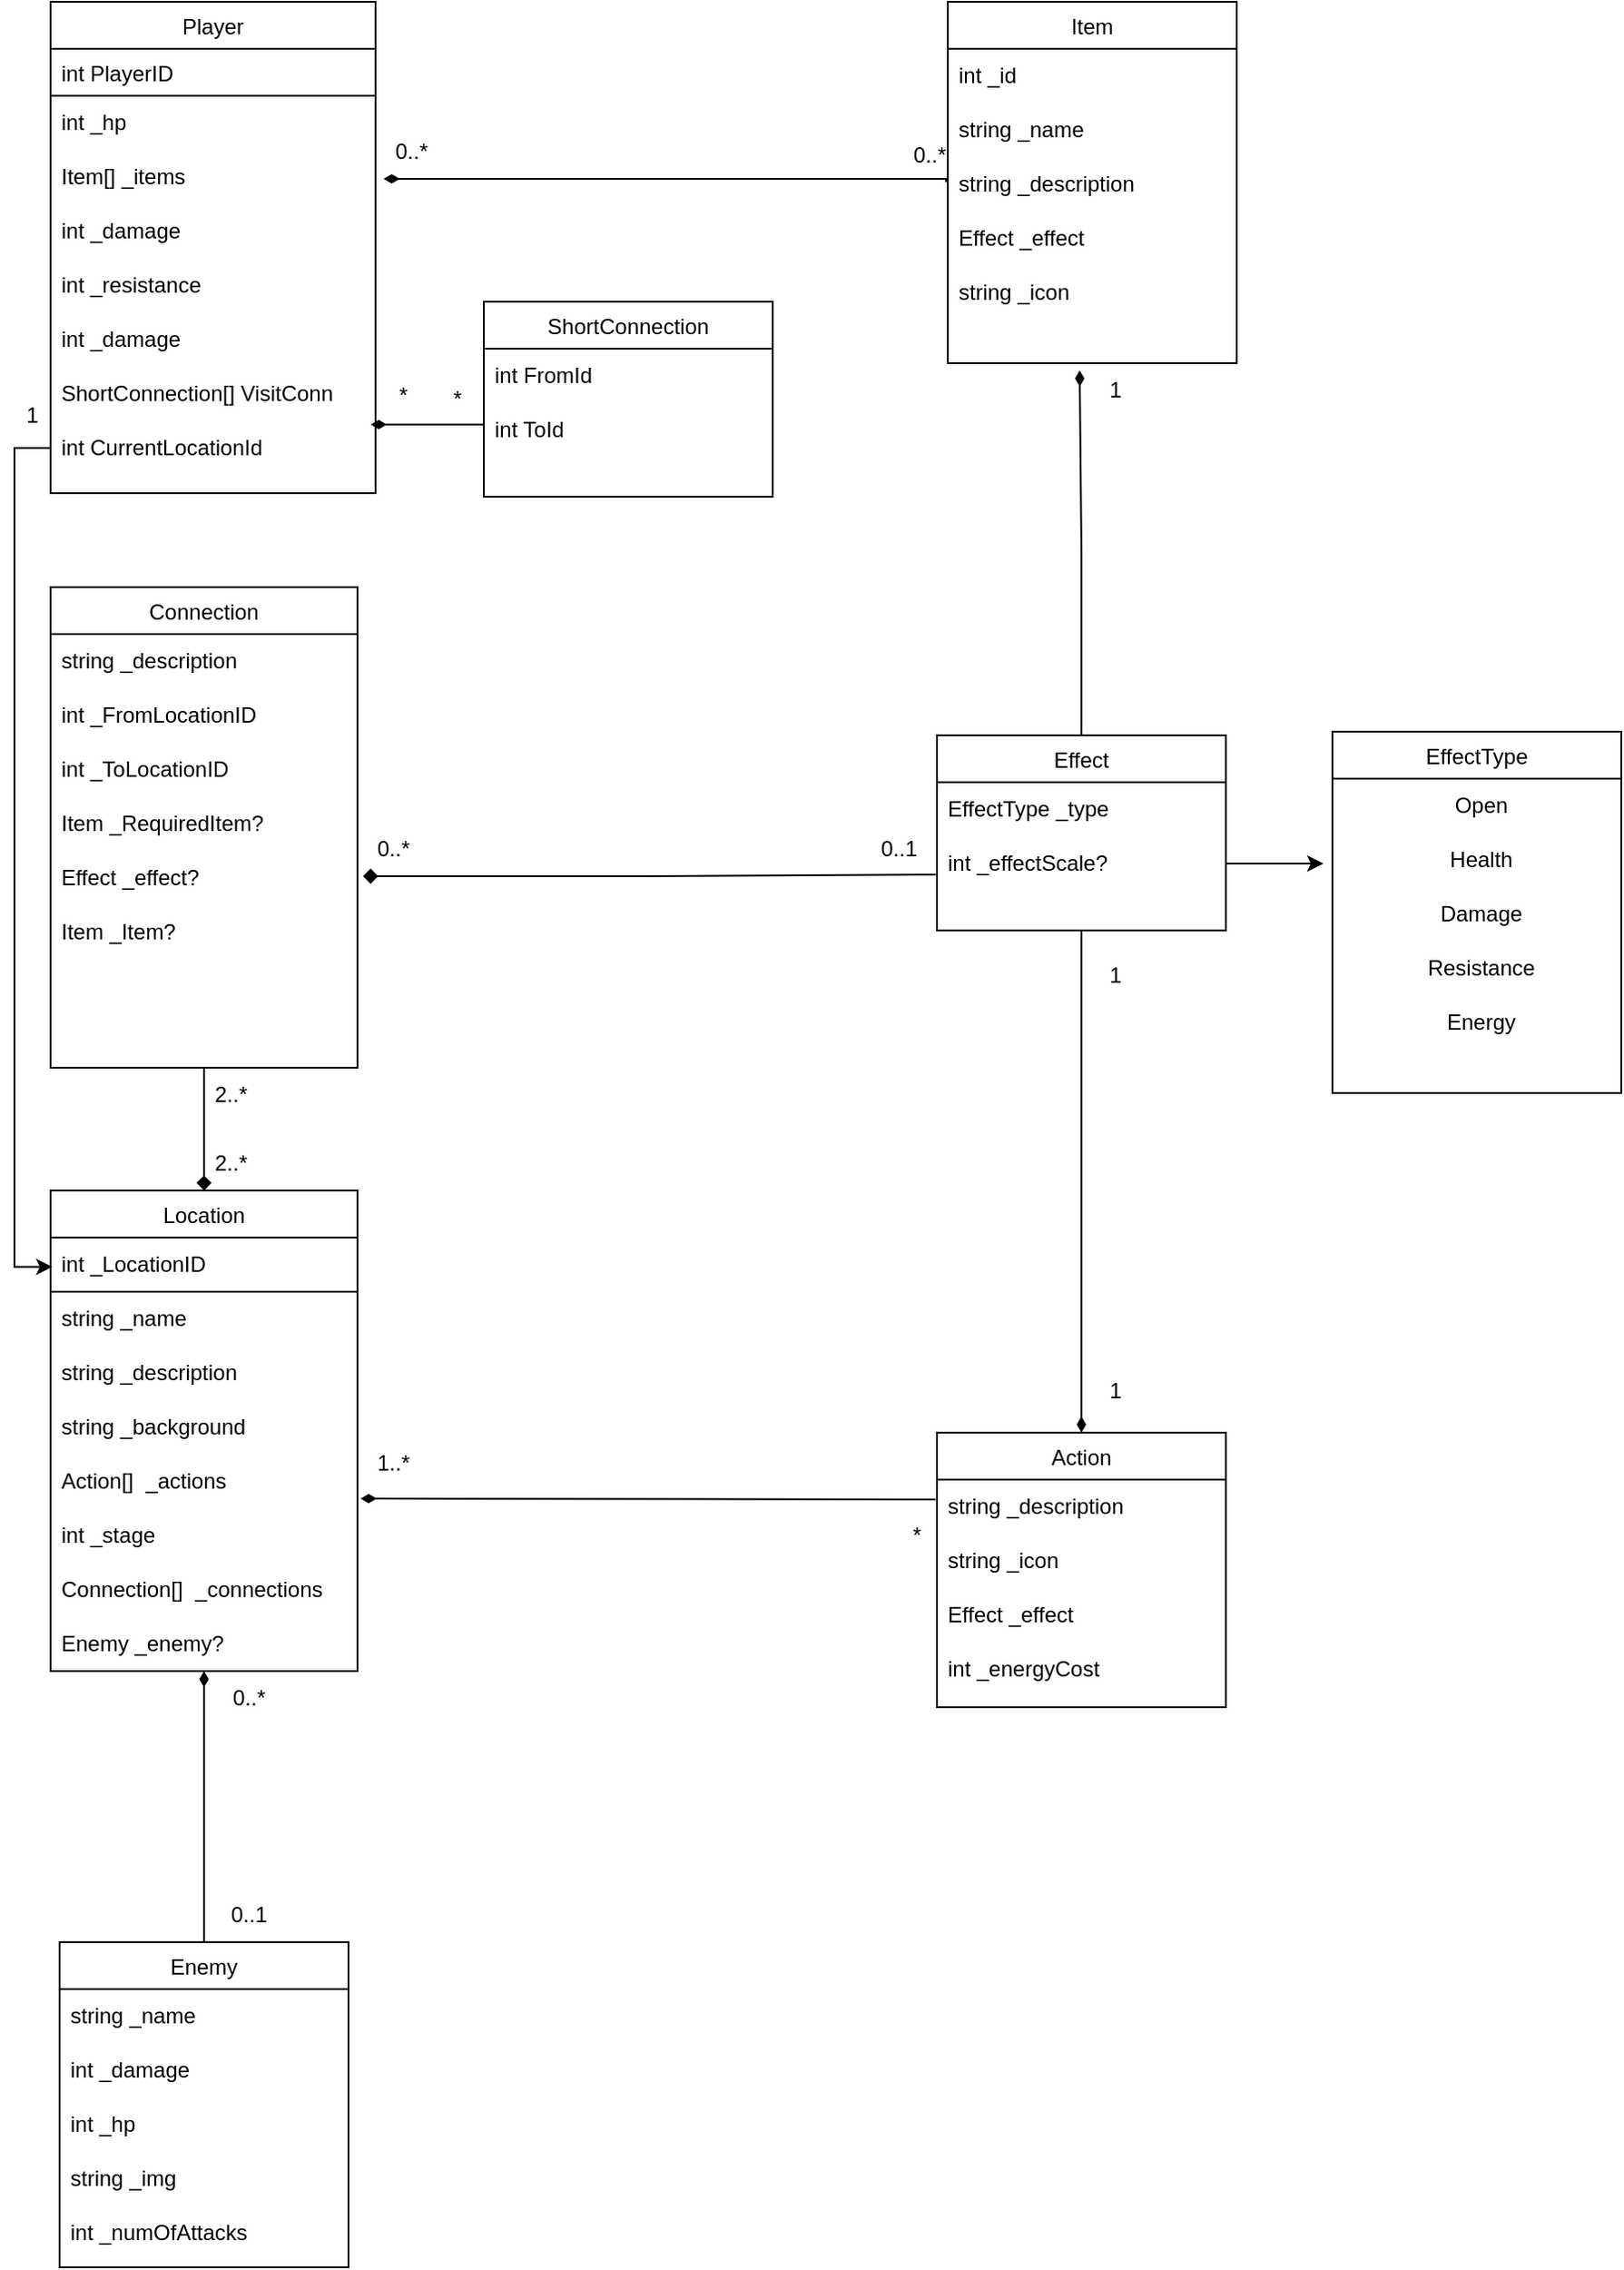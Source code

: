 <mxfile version="22.1.2" type="device">
  <diagram id="C5RBs43oDa-KdzZeNtuy" name="Page-1">
    <mxGraphModel dx="3428" dy="3134" grid="1" gridSize="10" guides="1" tooltips="1" connect="1" arrows="1" fold="1" page="1" pageScale="1" pageWidth="827" pageHeight="1169" math="0" shadow="0">
      <root>
        <mxCell id="WIyWlLk6GJQsqaUBKTNV-0" />
        <mxCell id="WIyWlLk6GJQsqaUBKTNV-1" parent="WIyWlLk6GJQsqaUBKTNV-0" />
        <mxCell id="zkfFHV4jXpPFQw0GAbJ--0" value="Player" style="swimlane;fontStyle=0;align=center;verticalAlign=top;childLayout=stackLayout;horizontal=1;startSize=26;horizontalStack=0;resizeParent=1;resizeLast=0;collapsible=1;marginBottom=0;rounded=0;shadow=0;strokeWidth=1;" parent="WIyWlLk6GJQsqaUBKTNV-1" vertex="1">
          <mxGeometry x="170" y="-274" width="180" height="272" as="geometry">
            <mxRectangle x="230" y="140" width="160" height="26" as="alternateBounds" />
          </mxGeometry>
        </mxCell>
        <mxCell id="zkfFHV4jXpPFQw0GAbJ--1" value="int PlayerID" style="text;align=left;verticalAlign=top;spacingLeft=4;spacingRight=4;overflow=hidden;rotatable=0;points=[[0,0.5],[1,0.5]];portConstraint=eastwest;perimeterSpacing=1;strokeColor=default;" parent="zkfFHV4jXpPFQw0GAbJ--0" vertex="1">
          <mxGeometry y="26" width="180" height="26" as="geometry" />
        </mxCell>
        <mxCell id="cZqF54XZ-YZEu3PjVimc-3" value="int _hp" style="text;html=1;align=left;verticalAlign=middle;resizable=0;points=[];autosize=1;strokeColor=none;fillColor=none;spacingLeft=4;" parent="zkfFHV4jXpPFQw0GAbJ--0" vertex="1">
          <mxGeometry y="52" width="180" height="30" as="geometry" />
        </mxCell>
        <mxCell id="cZqF54XZ-YZEu3PjVimc-20" value="Item[] _items" style="text;html=1;align=left;verticalAlign=middle;resizable=0;points=[];autosize=1;strokeColor=none;fillColor=none;spacingLeft=4;" parent="zkfFHV4jXpPFQw0GAbJ--0" vertex="1">
          <mxGeometry y="82" width="180" height="30" as="geometry" />
        </mxCell>
        <mxCell id="3iyu6OeC7GcsBqpYTO3G-8" value="int _damage" style="text;html=1;align=left;verticalAlign=middle;resizable=0;points=[];autosize=1;strokeColor=none;fillColor=none;spacingLeft=4;" parent="zkfFHV4jXpPFQw0GAbJ--0" vertex="1">
          <mxGeometry y="112" width="180" height="30" as="geometry" />
        </mxCell>
        <mxCell id="3iyu6OeC7GcsBqpYTO3G-16" value="int _resistance" style="text;html=1;align=left;verticalAlign=middle;resizable=0;points=[];autosize=1;strokeColor=none;fillColor=none;spacingLeft=4;" parent="zkfFHV4jXpPFQw0GAbJ--0" vertex="1">
          <mxGeometry y="142" width="180" height="30" as="geometry" />
        </mxCell>
        <mxCell id="Xtil65bjBEUPOmhqQ6Dw-1" value="int _damage" style="text;html=1;align=left;verticalAlign=middle;resizable=0;points=[];autosize=1;strokeColor=none;fillColor=none;spacingLeft=4;" parent="zkfFHV4jXpPFQw0GAbJ--0" vertex="1">
          <mxGeometry y="172" width="180" height="30" as="geometry" />
        </mxCell>
        <mxCell id="J2Yhgg2jJJPQLbNwZu60-4" value="ShortConnection[] VisitConn" style="text;html=1;align=left;verticalAlign=middle;resizable=0;points=[];autosize=1;strokeColor=none;fillColor=none;spacingLeft=4;" vertex="1" parent="zkfFHV4jXpPFQw0GAbJ--0">
          <mxGeometry y="202" width="180" height="30" as="geometry" />
        </mxCell>
        <mxCell id="J2Yhgg2jJJPQLbNwZu60-15" value="int CurrentLocationId" style="text;html=1;align=left;verticalAlign=middle;resizable=0;points=[];autosize=1;strokeColor=none;fillColor=none;spacingLeft=4;" vertex="1" parent="zkfFHV4jXpPFQw0GAbJ--0">
          <mxGeometry y="232" width="180" height="30" as="geometry" />
        </mxCell>
        <mxCell id="cZqF54XZ-YZEu3PjVimc-12" value="Item" style="swimlane;fontStyle=0;align=center;verticalAlign=top;childLayout=stackLayout;horizontal=1;startSize=26;horizontalStack=0;resizeParent=1;resizeLast=0;collapsible=1;marginBottom=0;rounded=0;shadow=0;strokeWidth=1;" parent="WIyWlLk6GJQsqaUBKTNV-1" vertex="1">
          <mxGeometry x="667" y="-274" width="160" height="200" as="geometry">
            <mxRectangle x="550" y="140" width="160" height="26" as="alternateBounds" />
          </mxGeometry>
        </mxCell>
        <mxCell id="J2Yhgg2jJJPQLbNwZu60-1" value="int _id" style="text;html=1;align=left;verticalAlign=middle;resizable=0;points=[];autosize=1;strokeColor=none;fillColor=none;spacingLeft=4;" vertex="1" parent="cZqF54XZ-YZEu3PjVimc-12">
          <mxGeometry y="26" width="160" height="30" as="geometry" />
        </mxCell>
        <mxCell id="cZqF54XZ-YZEu3PjVimc-17" value="string _name" style="text;html=1;align=left;verticalAlign=middle;resizable=0;points=[];autosize=1;strokeColor=none;fillColor=none;spacingLeft=4;" parent="cZqF54XZ-YZEu3PjVimc-12" vertex="1">
          <mxGeometry y="56" width="160" height="30" as="geometry" />
        </mxCell>
        <mxCell id="cZqF54XZ-YZEu3PjVimc-19" value="string _description" style="text;html=1;align=left;verticalAlign=middle;resizable=0;points=[];autosize=1;strokeColor=none;fillColor=none;spacingLeft=4;" parent="cZqF54XZ-YZEu3PjVimc-12" vertex="1">
          <mxGeometry y="86" width="160" height="30" as="geometry" />
        </mxCell>
        <mxCell id="cZqF54XZ-YZEu3PjVimc-21" value="Effect _effect" style="text;html=1;align=left;verticalAlign=middle;resizable=0;points=[];autosize=1;strokeColor=none;fillColor=none;spacingLeft=4;" parent="cZqF54XZ-YZEu3PjVimc-12" vertex="1">
          <mxGeometry y="116" width="160" height="30" as="geometry" />
        </mxCell>
        <mxCell id="cZqF54XZ-YZEu3PjVimc-24" value="string _icon" style="text;html=1;align=left;verticalAlign=middle;resizable=0;points=[];autosize=1;strokeColor=none;fillColor=none;spacingLeft=4;" parent="cZqF54XZ-YZEu3PjVimc-12" vertex="1">
          <mxGeometry y="146" width="160" height="30" as="geometry" />
        </mxCell>
        <mxCell id="cZqF54XZ-YZEu3PjVimc-13" value="" style="endArrow=none;html=1;rounded=0;exitX=1.025;exitY=0.533;exitDx=0;exitDy=0;startArrow=diamondThin;startFill=1;entryX=0.001;entryY=0.443;entryDx=0;entryDy=0;entryPerimeter=0;exitPerimeter=0;edgeStyle=orthogonalEdgeStyle;" parent="WIyWlLk6GJQsqaUBKTNV-1" source="cZqF54XZ-YZEu3PjVimc-20" target="cZqF54XZ-YZEu3PjVimc-19" edge="1">
          <mxGeometry width="50" height="50" relative="1" as="geometry">
            <mxPoint x="450" y="-174" as="sourcePoint" />
            <mxPoint x="570" y="-174" as="targetPoint" />
            <Array as="points">
              <mxPoint x="666" y="-174" />
            </Array>
          </mxGeometry>
        </mxCell>
        <mxCell id="cZqF54XZ-YZEu3PjVimc-14" value="" style="resizable=0;align=right;verticalAlign=bottom;labelBackgroundColor=none;fontSize=12;" parent="WIyWlLk6GJQsqaUBKTNV-1" connectable="0" vertex="1">
          <mxGeometry x="360" y="-176" as="geometry" />
        </mxCell>
        <mxCell id="cZqF54XZ-YZEu3PjVimc-15" value="" style="resizable=0;align=right;verticalAlign=bottom;labelBackgroundColor=none;fontSize=12;" parent="WIyWlLk6GJQsqaUBKTNV-1" connectable="0" vertex="1">
          <mxGeometry x="667" y="-174" as="geometry">
            <mxPoint x="-1" as="offset" />
          </mxGeometry>
        </mxCell>
        <mxCell id="cZqF54XZ-YZEu3PjVimc-25" value="Effect" style="swimlane;fontStyle=0;align=center;verticalAlign=top;childLayout=stackLayout;horizontal=1;startSize=26;horizontalStack=0;resizeParent=1;resizeLast=0;collapsible=1;marginBottom=0;rounded=0;shadow=0;strokeWidth=1;" parent="WIyWlLk6GJQsqaUBKTNV-1" vertex="1">
          <mxGeometry x="661" y="132" width="160" height="108" as="geometry">
            <mxRectangle x="550" y="140" width="160" height="26" as="alternateBounds" />
          </mxGeometry>
        </mxCell>
        <mxCell id="cZqF54XZ-YZEu3PjVimc-34" value="EffectType _type" style="text;html=1;align=left;verticalAlign=middle;resizable=0;points=[];autosize=1;strokeColor=none;fillColor=none;spacingLeft=4;" parent="cZqF54XZ-YZEu3PjVimc-25" vertex="1">
          <mxGeometry y="26" width="160" height="30" as="geometry" />
        </mxCell>
        <mxCell id="cZqF54XZ-YZEu3PjVimc-42" value="int _effectScale?" style="text;html=1;align=left;verticalAlign=middle;resizable=0;points=[];autosize=1;strokeColor=none;fillColor=none;spacingLeft=4;" parent="cZqF54XZ-YZEu3PjVimc-25" vertex="1">
          <mxGeometry y="56" width="160" height="30" as="geometry" />
        </mxCell>
        <mxCell id="cZqF54XZ-YZEu3PjVimc-30" value="" style="endArrow=diamondThin;html=1;rounded=0;endFill=1;exitX=0.5;exitY=0;exitDx=0;exitDy=0;edgeStyle=orthogonalEdgeStyle;" parent="WIyWlLk6GJQsqaUBKTNV-1" source="cZqF54XZ-YZEu3PjVimc-25" edge="1">
          <mxGeometry width="50" height="50" relative="1" as="geometry">
            <mxPoint x="730" y="360" as="sourcePoint" />
            <mxPoint x="740" y="-70" as="targetPoint" />
          </mxGeometry>
        </mxCell>
        <mxCell id="cZqF54XZ-YZEu3PjVimc-31" value="1" style="text;html=1;strokeColor=none;fillColor=none;align=center;verticalAlign=middle;whiteSpace=wrap;rounded=0;" parent="WIyWlLk6GJQsqaUBKTNV-1" vertex="1">
          <mxGeometry x="750" y="-74" width="20" height="30" as="geometry" />
        </mxCell>
        <mxCell id="cZqF54XZ-YZEu3PjVimc-32" value="1" style="text;html=1;strokeColor=none;fillColor=none;align=center;verticalAlign=middle;whiteSpace=wrap;rounded=0;" parent="WIyWlLk6GJQsqaUBKTNV-1" vertex="1">
          <mxGeometry x="750" y="250" width="20" height="30" as="geometry" />
        </mxCell>
        <mxCell id="cZqF54XZ-YZEu3PjVimc-35" value="EffectType" style="swimlane;fontStyle=0;align=center;verticalAlign=top;childLayout=stackLayout;horizontal=1;startSize=26;horizontalStack=0;resizeParent=1;resizeLast=0;collapsible=1;marginBottom=0;rounded=0;shadow=0;strokeWidth=1;" parent="WIyWlLk6GJQsqaUBKTNV-1" vertex="1">
          <mxGeometry x="880" y="130" width="160" height="200" as="geometry">
            <mxRectangle x="550" y="140" width="160" height="26" as="alternateBounds" />
          </mxGeometry>
        </mxCell>
        <mxCell id="cZqF54XZ-YZEu3PjVimc-36" value="Open" style="text;html=1;align=center;verticalAlign=middle;resizable=0;points=[];autosize=1;strokeColor=none;fillColor=none;spacingLeft=4;" parent="cZqF54XZ-YZEu3PjVimc-35" vertex="1">
          <mxGeometry y="26" width="160" height="30" as="geometry" />
        </mxCell>
        <mxCell id="cZqF54XZ-YZEu3PjVimc-37" value="Health" style="text;html=1;align=center;verticalAlign=middle;resizable=0;points=[];autosize=1;strokeColor=none;fillColor=none;spacingLeft=4;" parent="cZqF54XZ-YZEu3PjVimc-35" vertex="1">
          <mxGeometry y="56" width="160" height="30" as="geometry" />
        </mxCell>
        <mxCell id="cZqF54XZ-YZEu3PjVimc-38" value="Damage" style="text;html=1;align=center;verticalAlign=middle;resizable=0;points=[];autosize=1;strokeColor=none;fillColor=none;spacingLeft=4;" parent="cZqF54XZ-YZEu3PjVimc-35" vertex="1">
          <mxGeometry y="86" width="160" height="30" as="geometry" />
        </mxCell>
        <mxCell id="3iyu6OeC7GcsBqpYTO3G-14" value="Resistance" style="text;html=1;align=center;verticalAlign=middle;resizable=0;points=[];autosize=1;strokeColor=none;fillColor=none;spacingLeft=4;" parent="cZqF54XZ-YZEu3PjVimc-35" vertex="1">
          <mxGeometry y="116" width="160" height="30" as="geometry" />
        </mxCell>
        <mxCell id="Xtil65bjBEUPOmhqQ6Dw-0" value="Energy" style="text;html=1;align=center;verticalAlign=middle;resizable=0;points=[];autosize=1;strokeColor=none;fillColor=none;spacingLeft=4;" parent="cZqF54XZ-YZEu3PjVimc-35" vertex="1">
          <mxGeometry y="146" width="160" height="30" as="geometry" />
        </mxCell>
        <mxCell id="cZqF54XZ-YZEu3PjVimc-44" value="Location" style="swimlane;fontStyle=0;align=center;verticalAlign=top;childLayout=stackLayout;horizontal=1;startSize=26;horizontalStack=0;resizeParent=1;resizeLast=0;collapsible=1;marginBottom=0;rounded=0;shadow=0;strokeWidth=1;" parent="WIyWlLk6GJQsqaUBKTNV-1" vertex="1">
          <mxGeometry x="170" y="384" width="170" height="266" as="geometry">
            <mxRectangle x="550" y="140" width="160" height="26" as="alternateBounds" />
          </mxGeometry>
        </mxCell>
        <mxCell id="cZqF54XZ-YZEu3PjVimc-80" value="int _LocationID" style="text;html=1;align=left;verticalAlign=middle;resizable=0;points=[];autosize=1;strokeColor=default;fillColor=none;spacingLeft=4;" parent="cZqF54XZ-YZEu3PjVimc-44" vertex="1">
          <mxGeometry y="26" width="170" height="30" as="geometry" />
        </mxCell>
        <mxCell id="cZqF54XZ-YZEu3PjVimc-45" value="string _name" style="text;html=1;align=left;verticalAlign=middle;resizable=0;points=[];autosize=1;strokeColor=none;fillColor=none;spacingLeft=4;" parent="cZqF54XZ-YZEu3PjVimc-44" vertex="1">
          <mxGeometry y="56" width="170" height="30" as="geometry" />
        </mxCell>
        <mxCell id="cZqF54XZ-YZEu3PjVimc-46" value="string _description" style="text;html=1;align=left;verticalAlign=middle;resizable=0;points=[];autosize=1;strokeColor=none;fillColor=none;spacingLeft=4;" parent="cZqF54XZ-YZEu3PjVimc-44" vertex="1">
          <mxGeometry y="86" width="170" height="30" as="geometry" />
        </mxCell>
        <mxCell id="cZqF54XZ-YZEu3PjVimc-48" value="string _background" style="text;html=1;align=left;verticalAlign=middle;resizable=0;points=[];autosize=1;strokeColor=none;fillColor=none;spacingLeft=4;" parent="cZqF54XZ-YZEu3PjVimc-44" vertex="1">
          <mxGeometry y="116" width="170" height="30" as="geometry" />
        </mxCell>
        <mxCell id="3iyu6OeC7GcsBqpYTO3G-38" value="Action[]&amp;nbsp; _actions" style="text;html=1;align=left;verticalAlign=middle;resizable=0;points=[];autosize=1;strokeColor=none;fillColor=none;spacingLeft=4;" parent="cZqF54XZ-YZEu3PjVimc-44" vertex="1">
          <mxGeometry y="146" width="170" height="30" as="geometry" />
        </mxCell>
        <mxCell id="3iyu6OeC7GcsBqpYTO3G-32" value="int _stage" style="text;html=1;align=left;verticalAlign=middle;resizable=0;points=[];autosize=1;strokeColor=none;fillColor=none;spacingLeft=4;" parent="cZqF54XZ-YZEu3PjVimc-44" vertex="1">
          <mxGeometry y="176" width="170" height="30" as="geometry" />
        </mxCell>
        <mxCell id="DJS1C7W6r-HYyjFkk7pV-0" value="Connection[]&amp;nbsp; _connections" style="text;html=1;align=left;verticalAlign=middle;resizable=0;points=[];autosize=1;strokeColor=none;fillColor=none;spacingLeft=4;" parent="cZqF54XZ-YZEu3PjVimc-44" vertex="1">
          <mxGeometry y="206" width="170" height="30" as="geometry" />
        </mxCell>
        <mxCell id="3iyu6OeC7GcsBqpYTO3G-10" value="Enemy _enemy?" style="text;html=1;align=left;verticalAlign=middle;resizable=0;points=[];autosize=1;strokeColor=none;fillColor=none;spacingLeft=4;" parent="cZqF54XZ-YZEu3PjVimc-44" vertex="1">
          <mxGeometry y="236" width="170" height="30" as="geometry" />
        </mxCell>
        <mxCell id="cZqF54XZ-YZEu3PjVimc-55" value="" style="endArrow=none;html=1;rounded=0;entryX=-0.004;entryY=0.704;entryDx=0;entryDy=0;entryPerimeter=0;startArrow=diamond;startFill=1;exitX=1.018;exitY=0.467;exitDx=0;exitDy=0;exitPerimeter=0;edgeStyle=orthogonalEdgeStyle;" parent="WIyWlLk6GJQsqaUBKTNV-1" source="cZqF54XZ-YZEu3PjVimc-53" target="cZqF54XZ-YZEu3PjVimc-42" edge="1">
          <mxGeometry width="50" height="50" relative="1" as="geometry">
            <mxPoint x="420" y="180" as="sourcePoint" />
            <mxPoint x="340" y="370" as="targetPoint" />
          </mxGeometry>
        </mxCell>
        <mxCell id="cZqF54XZ-YZEu3PjVimc-58" value="0..*" style="text;html=1;strokeColor=none;fillColor=none;align=center;verticalAlign=middle;whiteSpace=wrap;rounded=0;" parent="WIyWlLk6GJQsqaUBKTNV-1" vertex="1">
          <mxGeometry x="350" y="180" width="20" height="30" as="geometry" />
        </mxCell>
        <mxCell id="cZqF54XZ-YZEu3PjVimc-59" value="0..1" style="text;html=1;strokeColor=none;fillColor=none;align=center;verticalAlign=middle;whiteSpace=wrap;rounded=0;" parent="WIyWlLk6GJQsqaUBKTNV-1" vertex="1">
          <mxGeometry x="630" y="180" width="20" height="30" as="geometry" />
        </mxCell>
        <mxCell id="cZqF54XZ-YZEu3PjVimc-71" value="Connection" style="swimlane;fontStyle=0;align=center;verticalAlign=top;childLayout=stackLayout;horizontal=1;startSize=26;horizontalStack=0;resizeParent=1;resizeLast=0;collapsible=1;marginBottom=0;rounded=0;shadow=0;strokeWidth=1;" parent="WIyWlLk6GJQsqaUBKTNV-1" vertex="1">
          <mxGeometry x="170" y="50" width="170" height="266" as="geometry">
            <mxRectangle x="550" y="140" width="160" height="26" as="alternateBounds" />
          </mxGeometry>
        </mxCell>
        <mxCell id="cZqF54XZ-YZEu3PjVimc-73" value="string _description" style="text;html=1;align=left;verticalAlign=middle;resizable=0;points=[];autosize=1;strokeColor=none;fillColor=none;spacingLeft=4;" parent="cZqF54XZ-YZEu3PjVimc-71" vertex="1">
          <mxGeometry y="26" width="170" height="30" as="geometry" />
        </mxCell>
        <mxCell id="cZqF54XZ-YZEu3PjVimc-84" value="int _FromLocationID" style="text;html=1;align=left;verticalAlign=middle;resizable=0;points=[];autosize=1;strokeColor=none;fillColor=none;spacingLeft=4;" parent="cZqF54XZ-YZEu3PjVimc-71" vertex="1">
          <mxGeometry y="56" width="170" height="30" as="geometry" />
        </mxCell>
        <mxCell id="cZqF54XZ-YZEu3PjVimc-85" value="int _ToLocationID" style="text;html=1;align=left;verticalAlign=middle;resizable=0;points=[];autosize=1;strokeColor=none;fillColor=none;spacingLeft=4;" parent="cZqF54XZ-YZEu3PjVimc-71" vertex="1">
          <mxGeometry y="86" width="170" height="30" as="geometry" />
        </mxCell>
        <mxCell id="3iyu6OeC7GcsBqpYTO3G-18" value="Item _RequiredItem?" style="text;html=1;align=left;verticalAlign=middle;resizable=0;points=[];autosize=1;strokeColor=none;fillColor=none;spacingLeft=4;" parent="cZqF54XZ-YZEu3PjVimc-71" vertex="1">
          <mxGeometry y="116" width="170" height="30" as="geometry" />
        </mxCell>
        <mxCell id="cZqF54XZ-YZEu3PjVimc-53" value="Effect _effect?" style="text;html=1;align=left;verticalAlign=middle;resizable=0;points=[];autosize=1;strokeColor=none;fillColor=none;spacingLeft=4;" parent="cZqF54XZ-YZEu3PjVimc-71" vertex="1">
          <mxGeometry y="146" width="170" height="30" as="geometry" />
        </mxCell>
        <mxCell id="cZqF54XZ-YZEu3PjVimc-51" value="Item _Item?" style="text;html=1;align=left;verticalAlign=middle;resizable=0;points=[];autosize=1;strokeColor=none;fillColor=none;spacingLeft=4;" parent="cZqF54XZ-YZEu3PjVimc-71" vertex="1">
          <mxGeometry y="176" width="170" height="30" as="geometry" />
        </mxCell>
        <mxCell id="cZqF54XZ-YZEu3PjVimc-79" value="" style="endArrow=diamond;html=1;rounded=0;exitX=0.5;exitY=1;exitDx=0;exitDy=0;entryX=0.5;entryY=0;entryDx=0;entryDy=0;endFill=1;" parent="WIyWlLk6GJQsqaUBKTNV-1" source="cZqF54XZ-YZEu3PjVimc-71" target="cZqF54XZ-YZEu3PjVimc-44" edge="1">
          <mxGeometry width="50" height="50" relative="1" as="geometry">
            <mxPoint x="210" y="330" as="sourcePoint" />
            <mxPoint x="260" y="280" as="targetPoint" />
          </mxGeometry>
        </mxCell>
        <mxCell id="cZqF54XZ-YZEu3PjVimc-81" value="2..*" style="text;html=1;strokeColor=none;fillColor=none;align=center;verticalAlign=middle;whiteSpace=wrap;rounded=0;" parent="WIyWlLk6GJQsqaUBKTNV-1" vertex="1">
          <mxGeometry x="260" y="354" width="20" height="30" as="geometry" />
        </mxCell>
        <mxCell id="cZqF54XZ-YZEu3PjVimc-82" value="2..*" style="text;html=1;strokeColor=none;fillColor=none;align=center;verticalAlign=middle;whiteSpace=wrap;rounded=0;" parent="WIyWlLk6GJQsqaUBKTNV-1" vertex="1">
          <mxGeometry x="260" y="316" width="20" height="30" as="geometry" />
        </mxCell>
        <mxCell id="3iyu6OeC7GcsBqpYTO3G-4" value="Enemy" style="swimlane;fontStyle=0;align=center;verticalAlign=top;childLayout=stackLayout;horizontal=1;startSize=26;horizontalStack=0;resizeParent=1;resizeLast=0;collapsible=1;marginBottom=0;rounded=0;shadow=0;strokeWidth=1;" parent="WIyWlLk6GJQsqaUBKTNV-1" vertex="1">
          <mxGeometry x="175" y="800" width="160" height="180" as="geometry">
            <mxRectangle x="550" y="140" width="160" height="26" as="alternateBounds" />
          </mxGeometry>
        </mxCell>
        <mxCell id="3iyu6OeC7GcsBqpYTO3G-5" value="string _name" style="text;html=1;align=left;verticalAlign=middle;resizable=0;points=[];autosize=1;strokeColor=none;fillColor=none;spacingLeft=4;" parent="3iyu6OeC7GcsBqpYTO3G-4" vertex="1">
          <mxGeometry y="26" width="160" height="30" as="geometry" />
        </mxCell>
        <mxCell id="3iyu6OeC7GcsBqpYTO3G-6" value="int _damage" style="text;html=1;align=left;verticalAlign=middle;resizable=0;points=[];autosize=1;strokeColor=none;fillColor=none;spacingLeft=4;" parent="3iyu6OeC7GcsBqpYTO3G-4" vertex="1">
          <mxGeometry y="56" width="160" height="30" as="geometry" />
        </mxCell>
        <mxCell id="3iyu6OeC7GcsBqpYTO3G-22" value="int _hp" style="text;html=1;align=left;verticalAlign=middle;resizable=0;points=[];autosize=1;strokeColor=none;fillColor=none;spacingLeft=4;" parent="3iyu6OeC7GcsBqpYTO3G-4" vertex="1">
          <mxGeometry y="86" width="160" height="30" as="geometry" />
        </mxCell>
        <mxCell id="3iyu6OeC7GcsBqpYTO3G-23" value="string _img" style="text;html=1;align=left;verticalAlign=middle;resizable=0;points=[];autosize=1;strokeColor=none;fillColor=none;spacingLeft=4;" parent="3iyu6OeC7GcsBqpYTO3G-4" vertex="1">
          <mxGeometry y="116" width="160" height="30" as="geometry" />
        </mxCell>
        <mxCell id="PS_qbyVNeLNrHlQQFW-N-11" value="int _numOfAttacks" style="text;html=1;align=left;verticalAlign=middle;resizable=0;points=[];autosize=1;strokeColor=none;fillColor=none;spacingLeft=4;" parent="3iyu6OeC7GcsBqpYTO3G-4" vertex="1">
          <mxGeometry y="146" width="160" height="30" as="geometry" />
        </mxCell>
        <mxCell id="3iyu6OeC7GcsBqpYTO3G-12" value="1..*" style="text;html=1;strokeColor=none;fillColor=none;align=center;verticalAlign=middle;whiteSpace=wrap;rounded=0;" parent="WIyWlLk6GJQsqaUBKTNV-1" vertex="1">
          <mxGeometry x="350" y="520" width="20" height="30" as="geometry" />
        </mxCell>
        <mxCell id="3iyu6OeC7GcsBqpYTO3G-13" value="0..1" style="text;html=1;strokeColor=none;fillColor=none;align=center;verticalAlign=middle;whiteSpace=wrap;rounded=0;" parent="WIyWlLk6GJQsqaUBKTNV-1" vertex="1">
          <mxGeometry x="270" y="770" width="20" height="30" as="geometry" />
        </mxCell>
        <mxCell id="3iyu6OeC7GcsBqpYTO3G-24" value="Action" style="swimlane;fontStyle=0;align=center;verticalAlign=top;childLayout=stackLayout;horizontal=1;startSize=26;horizontalStack=0;resizeParent=1;resizeLast=0;collapsible=1;marginBottom=0;rounded=0;shadow=0;strokeWidth=1;" parent="WIyWlLk6GJQsqaUBKTNV-1" vertex="1">
          <mxGeometry x="661" y="518" width="160" height="152" as="geometry">
            <mxRectangle x="230" y="140" width="160" height="26" as="alternateBounds" />
          </mxGeometry>
        </mxCell>
        <mxCell id="3iyu6OeC7GcsBqpYTO3G-39" value="string _description" style="text;html=1;align=left;verticalAlign=middle;resizable=0;points=[];autosize=1;strokeColor=none;fillColor=none;spacingLeft=4;" parent="3iyu6OeC7GcsBqpYTO3G-24" vertex="1">
          <mxGeometry y="26" width="160" height="30" as="geometry" />
        </mxCell>
        <mxCell id="3iyu6OeC7GcsBqpYTO3G-40" value="string _icon" style="text;html=1;align=left;verticalAlign=middle;resizable=0;points=[];autosize=1;strokeColor=none;fillColor=none;spacingLeft=4;" parent="3iyu6OeC7GcsBqpYTO3G-24" vertex="1">
          <mxGeometry y="56" width="160" height="30" as="geometry" />
        </mxCell>
        <mxCell id="3iyu6OeC7GcsBqpYTO3G-31" value="Effect _effect" style="text;html=1;align=left;verticalAlign=middle;resizable=0;points=[];autosize=1;strokeColor=none;fillColor=none;spacingLeft=4;" parent="3iyu6OeC7GcsBqpYTO3G-24" vertex="1">
          <mxGeometry y="86" width="160" height="30" as="geometry" />
        </mxCell>
        <mxCell id="3iyu6OeC7GcsBqpYTO3G-33" value="int _energyCost" style="text;html=1;align=left;verticalAlign=middle;resizable=0;points=[];autosize=1;strokeColor=none;fillColor=none;spacingLeft=4;" parent="3iyu6OeC7GcsBqpYTO3G-24" vertex="1">
          <mxGeometry y="116" width="160" height="30" as="geometry" />
        </mxCell>
        <mxCell id="cZqF54XZ-YZEu3PjVimc-69" value="" style="resizable=0;align=left;verticalAlign=bottom;labelBackgroundColor=none;fontSize=12;" parent="WIyWlLk6GJQsqaUBKTNV-1" connectable="0" vertex="1">
          <mxGeometry x="150" y="-146" width="160" as="geometry" />
        </mxCell>
        <mxCell id="3iyu6OeC7GcsBqpYTO3G-37" value="" style="endArrow=none;html=1;rounded=0;exitX=0.5;exitY=0;exitDx=0;exitDy=0;entryX=0.5;entryY=1;entryDx=0;entryDy=0;endFill=0;startArrow=diamondThin;startFill=1;edgeStyle=orthogonalEdgeStyle;" parent="WIyWlLk6GJQsqaUBKTNV-1" source="3iyu6OeC7GcsBqpYTO3G-24" target="cZqF54XZ-YZEu3PjVimc-25" edge="1">
          <mxGeometry width="50" height="50" relative="1" as="geometry">
            <mxPoint x="720" y="440" as="sourcePoint" />
            <mxPoint x="770" y="390" as="targetPoint" />
          </mxGeometry>
        </mxCell>
        <mxCell id="3iyu6OeC7GcsBqpYTO3G-41" value="" style="endArrow=none;html=1;rounded=0;exitX=1.01;exitY=0.817;exitDx=0;exitDy=0;entryX=-0.005;entryY=0.367;entryDx=0;entryDy=0;endFill=0;startArrow=diamondThin;startFill=1;exitPerimeter=0;entryPerimeter=0;edgeStyle=orthogonalEdgeStyle;" parent="WIyWlLk6GJQsqaUBKTNV-1" target="3iyu6OeC7GcsBqpYTO3G-39" edge="1">
          <mxGeometry width="50" height="50" relative="1" as="geometry">
            <mxPoint x="341.7" y="554.51" as="sourcePoint" />
            <mxPoint x="520" y="584" as="targetPoint" />
          </mxGeometry>
        </mxCell>
        <mxCell id="3iyu6OeC7GcsBqpYTO3G-42" value="0..*" style="text;html=1;strokeColor=none;fillColor=none;align=center;verticalAlign=middle;whiteSpace=wrap;rounded=0;" parent="WIyWlLk6GJQsqaUBKTNV-1" vertex="1">
          <mxGeometry x="270" y="650" width="20" height="30" as="geometry" />
        </mxCell>
        <mxCell id="3iyu6OeC7GcsBqpYTO3G-44" value="*" style="text;html=1;strokeColor=none;fillColor=none;align=center;verticalAlign=middle;whiteSpace=wrap;rounded=0;" parent="WIyWlLk6GJQsqaUBKTNV-1" vertex="1">
          <mxGeometry x="640" y="560" width="20" height="30" as="geometry" />
        </mxCell>
        <mxCell id="PS_qbyVNeLNrHlQQFW-N-6" style="edgeStyle=orthogonalEdgeStyle;rounded=0;orthogonalLoop=1;jettySize=auto;html=1;endArrow=none;endFill=0;startArrow=diamondThin;startFill=1;" parent="WIyWlLk6GJQsqaUBKTNV-1" source="3iyu6OeC7GcsBqpYTO3G-10" target="3iyu6OeC7GcsBqpYTO3G-4" edge="1">
          <mxGeometry relative="1" as="geometry" />
        </mxCell>
        <mxCell id="PS_qbyVNeLNrHlQQFW-N-9" style="edgeStyle=orthogonalEdgeStyle;rounded=0;orthogonalLoop=1;jettySize=auto;html=1;entryX=-0.031;entryY=0.567;entryDx=0;entryDy=0;entryPerimeter=0;" parent="WIyWlLk6GJQsqaUBKTNV-1" source="cZqF54XZ-YZEu3PjVimc-42" target="cZqF54XZ-YZEu3PjVimc-37" edge="1">
          <mxGeometry relative="1" as="geometry" />
        </mxCell>
        <mxCell id="PS_qbyVNeLNrHlQQFW-N-10" value="1" style="text;html=1;strokeColor=none;fillColor=none;align=center;verticalAlign=middle;whiteSpace=wrap;rounded=0;" parent="WIyWlLk6GJQsqaUBKTNV-1" vertex="1">
          <mxGeometry x="750" y="480" width="20" height="30" as="geometry" />
        </mxCell>
        <mxCell id="J2Yhgg2jJJPQLbNwZu60-0" value="1" style="text;html=1;strokeColor=none;fillColor=none;align=center;verticalAlign=middle;whiteSpace=wrap;rounded=0;" vertex="1" parent="WIyWlLk6GJQsqaUBKTNV-1">
          <mxGeometry x="150" y="-60" width="20" height="30" as="geometry" />
        </mxCell>
        <mxCell id="J2Yhgg2jJJPQLbNwZu60-5" value="0..*" style="text;html=1;strokeColor=none;fillColor=none;align=center;verticalAlign=middle;whiteSpace=wrap;rounded=0;" vertex="1" parent="WIyWlLk6GJQsqaUBKTNV-1">
          <mxGeometry x="360" y="-206" width="20" height="30" as="geometry" />
        </mxCell>
        <mxCell id="J2Yhgg2jJJPQLbNwZu60-6" value="0..*" style="text;html=1;strokeColor=none;fillColor=none;align=center;verticalAlign=middle;whiteSpace=wrap;rounded=0;" vertex="1" parent="WIyWlLk6GJQsqaUBKTNV-1">
          <mxGeometry x="647" y="-204" width="20" height="30" as="geometry" />
        </mxCell>
        <mxCell id="J2Yhgg2jJJPQLbNwZu60-7" value="ShortConnection" style="swimlane;fontStyle=0;align=center;verticalAlign=top;childLayout=stackLayout;horizontal=1;startSize=26;horizontalStack=0;resizeParent=1;resizeLast=0;collapsible=1;marginBottom=0;rounded=0;shadow=0;strokeWidth=1;" vertex="1" parent="WIyWlLk6GJQsqaUBKTNV-1">
          <mxGeometry x="410" y="-108" width="160" height="108" as="geometry">
            <mxRectangle x="550" y="140" width="160" height="26" as="alternateBounds" />
          </mxGeometry>
        </mxCell>
        <mxCell id="J2Yhgg2jJJPQLbNwZu60-8" value="int FromId" style="text;html=1;align=left;verticalAlign=middle;resizable=0;points=[];autosize=1;strokeColor=none;fillColor=none;spacingLeft=4;" vertex="1" parent="J2Yhgg2jJJPQLbNwZu60-7">
          <mxGeometry y="26" width="160" height="30" as="geometry" />
        </mxCell>
        <mxCell id="J2Yhgg2jJJPQLbNwZu60-9" value="int ToId" style="text;html=1;align=left;verticalAlign=middle;resizable=0;points=[];autosize=1;strokeColor=none;fillColor=none;spacingLeft=4;" vertex="1" parent="J2Yhgg2jJJPQLbNwZu60-7">
          <mxGeometry y="56" width="160" height="30" as="geometry" />
        </mxCell>
        <mxCell id="J2Yhgg2jJJPQLbNwZu60-12" style="edgeStyle=orthogonalEdgeStyle;rounded=0;orthogonalLoop=1;jettySize=auto;html=1;entryX=0.985;entryY=1.067;entryDx=0;entryDy=0;entryPerimeter=0;endArrow=diamondThin;endFill=1;" edge="1" parent="WIyWlLk6GJQsqaUBKTNV-1" source="J2Yhgg2jJJPQLbNwZu60-9" target="J2Yhgg2jJJPQLbNwZu60-4">
          <mxGeometry relative="1" as="geometry">
            <Array as="points">
              <mxPoint x="425" y="-39" />
            </Array>
          </mxGeometry>
        </mxCell>
        <mxCell id="J2Yhgg2jJJPQLbNwZu60-13" value="*" style="text;html=1;align=center;verticalAlign=middle;resizable=0;points=[];autosize=1;strokeColor=none;fillColor=none;" vertex="1" parent="WIyWlLk6GJQsqaUBKTNV-1">
          <mxGeometry x="350" y="-71" width="30" height="30" as="geometry" />
        </mxCell>
        <mxCell id="J2Yhgg2jJJPQLbNwZu60-14" value="*" style="text;html=1;align=center;verticalAlign=middle;resizable=0;points=[];autosize=1;strokeColor=none;fillColor=none;" vertex="1" parent="WIyWlLk6GJQsqaUBKTNV-1">
          <mxGeometry x="380" y="-69" width="30" height="30" as="geometry" />
        </mxCell>
        <mxCell id="J2Yhgg2jJJPQLbNwZu60-16" style="edgeStyle=orthogonalEdgeStyle;rounded=0;orthogonalLoop=1;jettySize=auto;html=1;entryX=0.006;entryY=0.54;entryDx=0;entryDy=0;entryPerimeter=0;" edge="1" parent="WIyWlLk6GJQsqaUBKTNV-1" source="J2Yhgg2jJJPQLbNwZu60-15" target="cZqF54XZ-YZEu3PjVimc-80">
          <mxGeometry relative="1" as="geometry">
            <Array as="points">
              <mxPoint x="150" y="-27" />
              <mxPoint x="150" y="426" />
            </Array>
          </mxGeometry>
        </mxCell>
      </root>
    </mxGraphModel>
  </diagram>
</mxfile>
